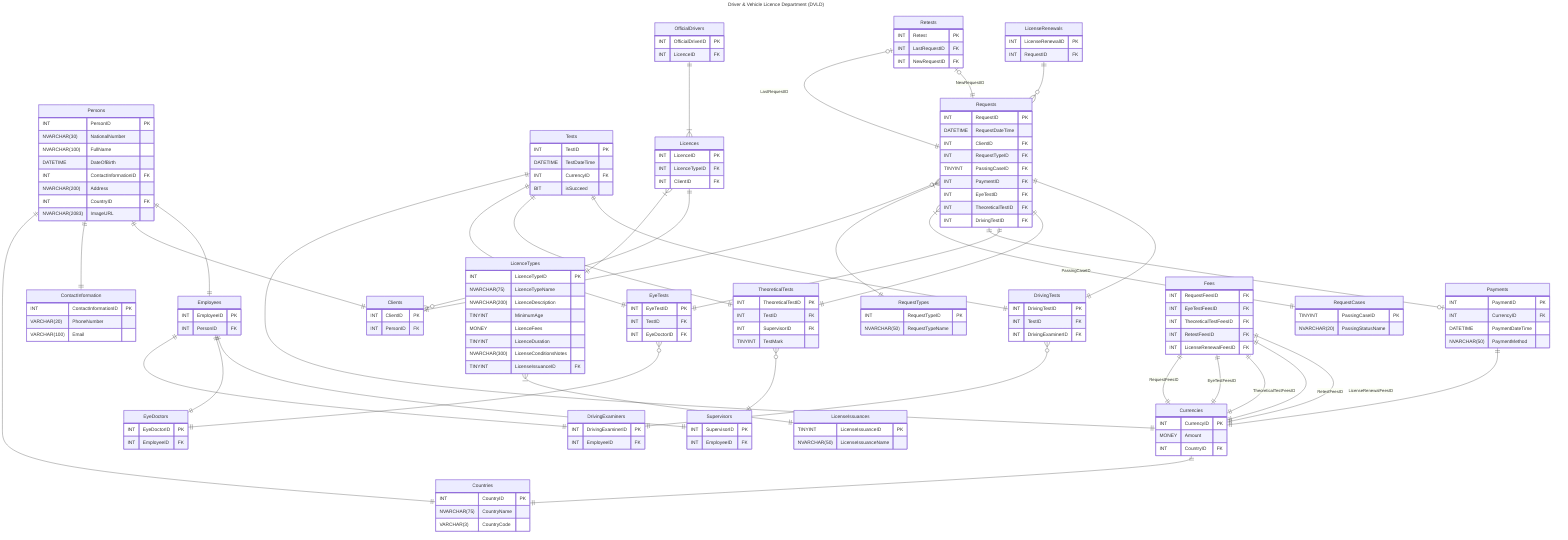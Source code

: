 ---
title: Driver & Vehicle Licence Department (DVLD)
---
erDiagram
    Persons {
        INT PersonID PK
        NVARCHAR(30) NationalNumber
        NVARCHAR(100) FullName
        DATETIME DateOfBirth
        INT ContactInformationID FK
        NVARCHAR(200) Address
        INT CountryID FK
        NVARCHAR(2083) ImageURL
    }
    Countries {
        INT CountryID PK
        NVARCHAR(75) CountryName
        VARCHAR(3) CountryCode
    }
    ContactInformation {
        INT ContactInformationID PK
        VARCHAR(20) PhoneNumber
        VARCHAR(100) Email
    }
    Clients {
        INT ClientID PK
        INT PersonID FK
    }
    Employees {
        INT EmployeeID PK
        INT PersonID FK
    }
    DrivingExaminers {
        INT DrivingExaminerID PK
        INT EmployeeID FK
    }
    EyeDoctors {
        INT EyeDoctorID PK
        INT EmployeeID FK
    }
    Supervisors {
        INT SupervisorID PK
        INT EmployeeID FK
    }
    Currencies {
        INT CurrencyID PK
        MONEY Amount
        INT CountryID FK
    }
    Tests {
        INT TestID PK
        DATETIME TestDateTime
        INT CurrencyID FK
        BIT isSucceed
    }
    EyeTests {
        INT EyeTestID PK
        INT TestID FK
        INT EyeDoctorID FK
    }
    TheoreticalTests {
        INT TheoreticalTestID PK
        INT TestID FK
        INT SupervisorID FK
        TINYINT TestMark
    }
    DrivingTests {
        INT DrivingTestID PK
        INT TestID FK
        INT DrivingExaminerID FK
    }
    Requests {
        INT RequestID PK
        DATETIME RequestDateTime
        INT ClientID FK
        INT RequestTypeID FK
        TINYINT PassingCaseID FK
        INT PaymentID FK
        INT EyeTestID FK
        INT TheoreticalTestID FK
        INT DrivingTestID FK
    }
    RequestTypes {
        INT RequestTypeID PK
        NVARCHAR(50) RequestTypeName
    }
    RequestCases {
        TINYINT PassingCaseID PK
        NVARCHAR(20) PassingStatusName
    }
    Payments {
        INT PaymentID PK
        INT CurrencyID FK
        DATETIME PaymentDateTime
        NVARCHAR(50) PaymentMethod
    }
    Licences {
        INT LicenceID PK
        INT LicenceTypeID FK
        INT ClientID FK
    }
    LicenceTypes {
        INT LicenceTypeID PK
        NVARCHAR(75) LicenceTypeName
        NVARCHAR(200) LicenceDescription
        TINYINT MinimumAge
        MONEY LicenceFees
        TINYINT LicenceDuration
        NVARCHAR(300) LicenseConditionsNotes
        TINYINT LicenseIssuanceID FK
    }
    LicenseIssuances {
        TINYINT LicenseIssuanceID PK
        NVARCHAR(50) LicenseIssuanceName
    }
    Retests {
        INT Retest PK
        INT LastRequestID FK
        INT NewRequestID FK
    }
    OfficialDrivers {
        INT OfficialDriverID PK
        INT LicenceID FK
    }
    LicenseRenewals {
        INT LicenseRenewalID PK
        INT RequestID FK
    }
    Fees {
        INT RequestFeesID FK
        INT EyeTestFeesID FK
        INT TheoreticalTestFeesID FK
        INT RetestFeesID FK
        INT LicenseRenewalFeesID FK
    }

    Persons ||--|| Countries: ""
    Persons ||--|| ContactInformation: ""
    Persons ||--|| Clients: ""
    Persons ||--|| Employees: ""
    Employees ||--|| DrivingExaminers: ""
    Employees ||--|| EyeDoctors: ""
    Employees ||--|| Supervisors: ""
    Tests ||--|| Currencies: ""
    Currencies ||--|| Countries: ""
    Tests ||--|| EyeTests: ""
    EyeTests }o--|| EyeDoctors: ""
    Tests ||--|| TheoreticalTests: ""
    TheoreticalTests }o--|| Supervisors: ""
    Tests ||--|| DrivingTests: ""
    DrivingTests }o--|| DrivingExaminers: ""
    Requests }o--|| Clients: ""
    Requests }|--|| RequestTypes: ""
    Requests }|--|| RequestCases: "PassingCaseID"
    Payments ||--|| Currencies: ""
    Requests ||--o| Payments: ""
    Requests ||--|| EyeTests: ""
    Requests ||--|| TheoreticalTests: ""
    Requests ||--|| DrivingTests: ""
    Licences }|--|| LicenceTypes: ""
    Licences ||--o{ Clients: ""
    LicenceTypes }|--|| LicenseIssuances: ""
    Retests |o--|| Requests: "LastRequestID"
    Retests |o--|| Requests: "NewRequestID"
    OfficialDrivers ||--|{ Licences: ""
    LicenseRenewals ||--o{ Requests: ""
    Fees ||--|| Currencies: "RequestFeesID"
    Fees ||--|| Currencies: "EyeTestFeesID"
    Fees ||--|| Currencies: "TheoreticalTestFeesID"
    Fees ||--|| Currencies: "RetestFeesID"
    Fees ||--|| Currencies: "LicenseRenewalFeesID"